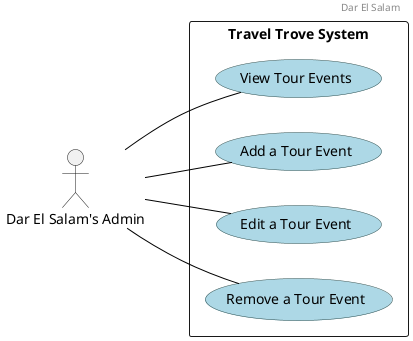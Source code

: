 @startuml
scale 1
left to right direction

header
Dar El Salam
endheader

' Custom skin parameters for use cases
skinparam usecase {
    BackgroundColor lightblue
    BorderColor DarkSlateGray
    ArrowColor Black
}

actor "Dar El Salam's Admin" as Admin

rectangle "Travel Trove System" {

    usecase "View Tour Events"
    usecase "Add a Tour Event"
    usecase "Edit a Tour Event"
    usecase "Remove a Tour Event"
}

Admin -- "View Tour Events"
Admin -- "Add a Tour Event"
Admin -- "Edit a Tour Event"
Admin -- "Remove a Tour Event"

@enduml
